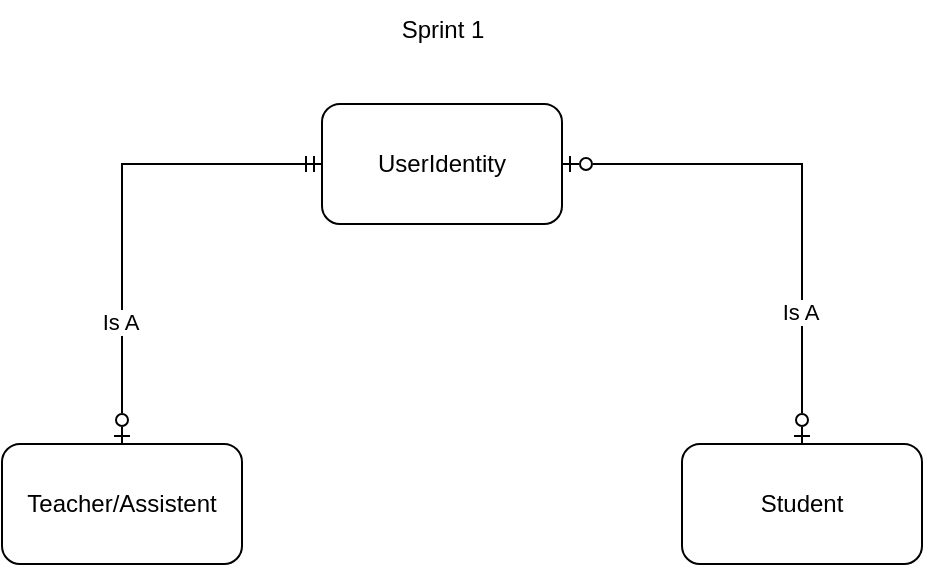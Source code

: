 <mxfile version="24.7.8" pages="3">
  <diagram name="Explain Schema" id="Q339NyuElJJqKwd79Zra">
    <mxGraphModel dx="935" dy="555" grid="1" gridSize="10" guides="1" tooltips="1" connect="1" arrows="1" fold="1" page="1" pageScale="1" pageWidth="850" pageHeight="1100" math="0" shadow="0">
      <root>
        <mxCell id="0" />
        <mxCell id="1" parent="0" />
        <mxCell id="1ym0k12MiP9ppyG7BvNO-3" value="" style="group" vertex="1" connectable="0" parent="1">
          <mxGeometry x="80" y="120" width="460" height="282" as="geometry" />
        </mxCell>
        <mxCell id="1ym0k12MiP9ppyG7BvNO-1" value="Sprint 1" style="text;html=1;align=center;verticalAlign=middle;resizable=0;points=[];autosize=1;strokeColor=none;fillColor=none;" vertex="1" parent="1ym0k12MiP9ppyG7BvNO-3">
          <mxGeometry x="190" width="60" height="30" as="geometry" />
        </mxCell>
        <mxCell id="1ym0k12MiP9ppyG7BvNO-2" value="" style="group" vertex="1" connectable="0" parent="1ym0k12MiP9ppyG7BvNO-3">
          <mxGeometry y="52" width="460" height="230" as="geometry" />
        </mxCell>
        <mxCell id="QlMYQkoRveopxYrxGmZb-7" value="" style="edgeStyle=orthogonalEdgeStyle;rounded=0;orthogonalLoop=1;jettySize=auto;html=1;endArrow=ERzeroToOne;endFill=0;startArrow=ERzeroToOne;startFill=0;exitX=1;exitY=0.5;exitDx=0;exitDy=0;" edge="1" source="QlMYQkoRveopxYrxGmZb-9" target="QlMYQkoRveopxYrxGmZb-10" parent="1ym0k12MiP9ppyG7BvNO-2">
          <mxGeometry relative="1" as="geometry" />
        </mxCell>
        <mxCell id="QlMYQkoRveopxYrxGmZb-8" value="Is A" style="edgeLabel;html=1;align=center;verticalAlign=middle;resizable=0;points=[];" vertex="1" connectable="0" parent="QlMYQkoRveopxYrxGmZb-7">
          <mxGeometry x="0.491" y="-1" relative="1" as="geometry">
            <mxPoint as="offset" />
          </mxGeometry>
        </mxCell>
        <mxCell id="QlMYQkoRveopxYrxGmZb-9" value="UserIdentity" style="rounded=1;whiteSpace=wrap;html=1;" vertex="1" parent="1ym0k12MiP9ppyG7BvNO-2">
          <mxGeometry x="160" width="120" height="60" as="geometry" />
        </mxCell>
        <mxCell id="QlMYQkoRveopxYrxGmZb-10" value="Student" style="whiteSpace=wrap;html=1;rounded=1;" vertex="1" parent="1ym0k12MiP9ppyG7BvNO-2">
          <mxGeometry x="340" y="170" width="120" height="60" as="geometry" />
        </mxCell>
        <mxCell id="QlMYQkoRveopxYrxGmZb-12" value="" style="edgeStyle=orthogonalEdgeStyle;rounded=0;orthogonalLoop=1;jettySize=auto;html=1;endArrow=ERzeroToOne;endFill=0;startArrow=ERmandOne;startFill=0;exitX=0;exitY=0.5;exitDx=0;exitDy=0;" edge="1" target="QlMYQkoRveopxYrxGmZb-14" parent="1ym0k12MiP9ppyG7BvNO-2" source="QlMYQkoRveopxYrxGmZb-9">
          <mxGeometry relative="1" as="geometry">
            <mxPoint x="-20" y="181" as="sourcePoint" />
          </mxGeometry>
        </mxCell>
        <mxCell id="QlMYQkoRveopxYrxGmZb-13" value="Is A" style="edgeLabel;html=1;align=center;verticalAlign=middle;resizable=0;points=[];" vertex="1" connectable="0" parent="QlMYQkoRveopxYrxGmZb-12">
          <mxGeometry x="0.491" y="-1" relative="1" as="geometry">
            <mxPoint as="offset" />
          </mxGeometry>
        </mxCell>
        <mxCell id="QlMYQkoRveopxYrxGmZb-14" value="Teacher/Assistent" style="whiteSpace=wrap;html=1;rounded=1;" vertex="1" parent="1ym0k12MiP9ppyG7BvNO-2">
          <mxGeometry y="170" width="120" height="60" as="geometry" />
        </mxCell>
      </root>
    </mxGraphModel>
  </diagram>
  <diagram id="_eY201hD0oZRwuUKg4sW" name="Schema">
    <mxGraphModel dx="2126" dy="606" grid="1" gridSize="10" guides="1" tooltips="1" connect="1" arrows="1" fold="1" page="1" pageScale="1" pageWidth="850" pageHeight="1100" math="0" shadow="0">
      <root>
        <mxCell id="0" />
        <mxCell id="1" parent="0" />
        <mxCell id="EXymde33hV23O_I2HnZt-1" value="UserIdentity" style="shape=table;startSize=30;container=1;collapsible=1;childLayout=tableLayout;fixedRows=1;rowLines=0;fontStyle=1;align=center;resizeLast=1;html=1;" parent="1" vertex="1">
          <mxGeometry x="305" y="220" width="250" height="150" as="geometry" />
        </mxCell>
        <mxCell id="EXymde33hV23O_I2HnZt-2" value="" style="shape=tableRow;horizontal=0;startSize=0;swimlaneHead=0;swimlaneBody=0;fillColor=none;collapsible=0;dropTarget=0;points=[[0,0.5],[1,0.5]];portConstraint=eastwest;top=0;left=0;right=0;bottom=1;" parent="EXymde33hV23O_I2HnZt-1" vertex="1">
          <mxGeometry y="30" width="250" height="30" as="geometry" />
        </mxCell>
        <mxCell id="EXymde33hV23O_I2HnZt-3" value="PK" style="shape=partialRectangle;connectable=0;fillColor=none;top=0;left=0;bottom=0;right=0;fontStyle=1;overflow=hidden;whiteSpace=wrap;html=1;" parent="EXymde33hV23O_I2HnZt-2" vertex="1">
          <mxGeometry width="30" height="30" as="geometry">
            <mxRectangle width="30" height="30" as="alternateBounds" />
          </mxGeometry>
        </mxCell>
        <mxCell id="EXymde33hV23O_I2HnZt-4" value="Id" style="shape=partialRectangle;connectable=0;fillColor=none;top=0;left=0;bottom=0;right=0;align=left;spacingLeft=6;fontStyle=5;overflow=hidden;whiteSpace=wrap;html=1;" parent="EXymde33hV23O_I2HnZt-2" vertex="1">
          <mxGeometry x="30" width="130" height="30" as="geometry">
            <mxRectangle width="130" height="30" as="alternateBounds" />
          </mxGeometry>
        </mxCell>
        <mxCell id="EXymde33hV23O_I2HnZt-5" style="shape=partialRectangle;connectable=0;fillColor=none;top=0;left=0;bottom=0;right=0;align=left;spacingLeft=6;fontStyle=5;overflow=hidden;whiteSpace=wrap;html=1;" parent="EXymde33hV23O_I2HnZt-2" vertex="1">
          <mxGeometry x="160" width="90" height="30" as="geometry">
            <mxRectangle width="90" height="30" as="alternateBounds" />
          </mxGeometry>
        </mxCell>
        <mxCell id="EXymde33hV23O_I2HnZt-6" value="" style="shape=tableRow;horizontal=0;startSize=0;swimlaneHead=0;swimlaneBody=0;fillColor=none;collapsible=0;dropTarget=0;points=[[0,0.5],[1,0.5]];portConstraint=eastwest;top=0;left=0;right=0;bottom=0;" parent="EXymde33hV23O_I2HnZt-1" vertex="1">
          <mxGeometry y="60" width="250" height="30" as="geometry" />
        </mxCell>
        <mxCell id="EXymde33hV23O_I2HnZt-7" value="" style="shape=partialRectangle;connectable=0;fillColor=none;top=0;left=0;bottom=0;right=0;editable=1;overflow=hidden;whiteSpace=wrap;html=1;" parent="EXymde33hV23O_I2HnZt-6" vertex="1">
          <mxGeometry width="30" height="30" as="geometry">
            <mxRectangle width="30" height="30" as="alternateBounds" />
          </mxGeometry>
        </mxCell>
        <mxCell id="EXymde33hV23O_I2HnZt-8" value="UserName" style="shape=partialRectangle;connectable=0;fillColor=none;top=0;left=0;bottom=0;right=0;align=left;spacingLeft=6;overflow=hidden;whiteSpace=wrap;html=1;" parent="EXymde33hV23O_I2HnZt-6" vertex="1">
          <mxGeometry x="30" width="130" height="30" as="geometry">
            <mxRectangle width="130" height="30" as="alternateBounds" />
          </mxGeometry>
        </mxCell>
        <mxCell id="EXymde33hV23O_I2HnZt-9" style="shape=partialRectangle;connectable=0;fillColor=none;top=0;left=0;bottom=0;right=0;align=left;spacingLeft=6;overflow=hidden;whiteSpace=wrap;html=1;" parent="EXymde33hV23O_I2HnZt-6" vertex="1">
          <mxGeometry x="160" width="90" height="30" as="geometry">
            <mxRectangle width="90" height="30" as="alternateBounds" />
          </mxGeometry>
        </mxCell>
        <mxCell id="EXymde33hV23O_I2HnZt-10" value="" style="shape=tableRow;horizontal=0;startSize=0;swimlaneHead=0;swimlaneBody=0;fillColor=none;collapsible=0;dropTarget=0;points=[[0,0.5],[1,0.5]];portConstraint=eastwest;top=0;left=0;right=0;bottom=0;" parent="EXymde33hV23O_I2HnZt-1" vertex="1">
          <mxGeometry y="90" width="250" height="30" as="geometry" />
        </mxCell>
        <mxCell id="EXymde33hV23O_I2HnZt-11" value="" style="shape=partialRectangle;connectable=0;fillColor=none;top=0;left=0;bottom=0;right=0;editable=1;overflow=hidden;whiteSpace=wrap;html=1;" parent="EXymde33hV23O_I2HnZt-10" vertex="1">
          <mxGeometry width="30" height="30" as="geometry">
            <mxRectangle width="30" height="30" as="alternateBounds" />
          </mxGeometry>
        </mxCell>
        <mxCell id="EXymde33hV23O_I2HnZt-12" value="Email" style="shape=partialRectangle;connectable=0;fillColor=none;top=0;left=0;bottom=0;right=0;align=left;spacingLeft=6;overflow=hidden;whiteSpace=wrap;html=1;" parent="EXymde33hV23O_I2HnZt-10" vertex="1">
          <mxGeometry x="30" width="130" height="30" as="geometry">
            <mxRectangle width="130" height="30" as="alternateBounds" />
          </mxGeometry>
        </mxCell>
        <mxCell id="EXymde33hV23O_I2HnZt-13" style="shape=partialRectangle;connectable=0;fillColor=none;top=0;left=0;bottom=0;right=0;align=left;spacingLeft=6;overflow=hidden;whiteSpace=wrap;html=1;" parent="EXymde33hV23O_I2HnZt-10" vertex="1">
          <mxGeometry x="160" width="90" height="30" as="geometry">
            <mxRectangle width="90" height="30" as="alternateBounds" />
          </mxGeometry>
        </mxCell>
        <mxCell id="EXymde33hV23O_I2HnZt-14" value="" style="shape=tableRow;horizontal=0;startSize=0;swimlaneHead=0;swimlaneBody=0;fillColor=none;collapsible=0;dropTarget=0;points=[[0,0.5],[1,0.5]];portConstraint=eastwest;top=0;left=0;right=0;bottom=0;" parent="EXymde33hV23O_I2HnZt-1" vertex="1">
          <mxGeometry y="120" width="250" height="30" as="geometry" />
        </mxCell>
        <mxCell id="EXymde33hV23O_I2HnZt-15" value="" style="shape=partialRectangle;connectable=0;fillColor=none;top=0;left=0;bottom=0;right=0;editable=1;overflow=hidden;whiteSpace=wrap;html=1;" parent="EXymde33hV23O_I2HnZt-14" vertex="1">
          <mxGeometry width="30" height="30" as="geometry">
            <mxRectangle width="30" height="30" as="alternateBounds" />
          </mxGeometry>
        </mxCell>
        <mxCell id="EXymde33hV23O_I2HnZt-16" value="PasswordHashed" style="shape=partialRectangle;connectable=0;fillColor=none;top=0;left=0;bottom=0;right=0;align=left;spacingLeft=6;overflow=hidden;whiteSpace=wrap;html=1;" parent="EXymde33hV23O_I2HnZt-14" vertex="1">
          <mxGeometry x="30" width="130" height="30" as="geometry">
            <mxRectangle width="130" height="30" as="alternateBounds" />
          </mxGeometry>
        </mxCell>
        <mxCell id="EXymde33hV23O_I2HnZt-17" style="shape=partialRectangle;connectable=0;fillColor=none;top=0;left=0;bottom=0;right=0;align=left;spacingLeft=6;overflow=hidden;whiteSpace=wrap;html=1;" parent="EXymde33hV23O_I2HnZt-14" vertex="1">
          <mxGeometry x="160" width="90" height="30" as="geometry">
            <mxRectangle width="90" height="30" as="alternateBounds" />
          </mxGeometry>
        </mxCell>
        <mxCell id="EXymde33hV23O_I2HnZt-19" value="Admin/Assistent" style="shape=table;startSize=30;container=1;collapsible=1;childLayout=tableLayout;fixedRows=1;rowLines=0;fontStyle=1;align=center;resizeLast=1;html=1;" parent="1" vertex="1">
          <mxGeometry x="145" y="490" width="250" height="180" as="geometry" />
        </mxCell>
        <mxCell id="EXymde33hV23O_I2HnZt-20" value="" style="shape=tableRow;horizontal=0;startSize=0;swimlaneHead=0;swimlaneBody=0;fillColor=none;collapsible=0;dropTarget=0;points=[[0,0.5],[1,0.5]];portConstraint=eastwest;top=0;left=0;right=0;bottom=1;" parent="EXymde33hV23O_I2HnZt-19" vertex="1">
          <mxGeometry y="30" width="250" height="30" as="geometry" />
        </mxCell>
        <mxCell id="EXymde33hV23O_I2HnZt-21" value="PK" style="shape=partialRectangle;connectable=0;fillColor=none;top=0;left=0;bottom=0;right=0;fontStyle=1;overflow=hidden;whiteSpace=wrap;html=1;" parent="EXymde33hV23O_I2HnZt-20" vertex="1">
          <mxGeometry width="30" height="30" as="geometry">
            <mxRectangle width="30" height="30" as="alternateBounds" />
          </mxGeometry>
        </mxCell>
        <mxCell id="EXymde33hV23O_I2HnZt-22" value="Id" style="shape=partialRectangle;connectable=0;fillColor=none;top=0;left=0;bottom=0;right=0;align=left;spacingLeft=6;fontStyle=5;overflow=hidden;whiteSpace=wrap;html=1;" parent="EXymde33hV23O_I2HnZt-20" vertex="1">
          <mxGeometry x="30" width="130" height="30" as="geometry">
            <mxRectangle width="130" height="30" as="alternateBounds" />
          </mxGeometry>
        </mxCell>
        <mxCell id="EXymde33hV23O_I2HnZt-23" style="shape=partialRectangle;connectable=0;fillColor=none;top=0;left=0;bottom=0;right=0;align=left;spacingLeft=6;fontStyle=5;overflow=hidden;whiteSpace=wrap;html=1;" parent="EXymde33hV23O_I2HnZt-20" vertex="1">
          <mxGeometry x="160" width="90" height="30" as="geometry">
            <mxRectangle width="90" height="30" as="alternateBounds" />
          </mxGeometry>
        </mxCell>
        <mxCell id="EXymde33hV23O_I2HnZt-24" value="" style="shape=tableRow;horizontal=0;startSize=0;swimlaneHead=0;swimlaneBody=0;fillColor=none;collapsible=0;dropTarget=0;points=[[0,0.5],[1,0.5]];portConstraint=eastwest;top=0;left=0;right=0;bottom=0;" parent="EXymde33hV23O_I2HnZt-19" vertex="1">
          <mxGeometry y="60" width="250" height="30" as="geometry" />
        </mxCell>
        <mxCell id="EXymde33hV23O_I2HnZt-25" value="FK" style="shape=partialRectangle;connectable=0;fillColor=none;top=0;left=0;bottom=0;right=0;editable=1;overflow=hidden;whiteSpace=wrap;html=1;" parent="EXymde33hV23O_I2HnZt-24" vertex="1">
          <mxGeometry width="30" height="30" as="geometry">
            <mxRectangle width="30" height="30" as="alternateBounds" />
          </mxGeometry>
        </mxCell>
        <mxCell id="EXymde33hV23O_I2HnZt-26" value="UserID" style="shape=partialRectangle;connectable=0;fillColor=none;top=0;left=0;bottom=0;right=0;align=left;spacingLeft=6;overflow=hidden;whiteSpace=wrap;html=1;" parent="EXymde33hV23O_I2HnZt-24" vertex="1">
          <mxGeometry x="30" width="130" height="30" as="geometry">
            <mxRectangle width="130" height="30" as="alternateBounds" />
          </mxGeometry>
        </mxCell>
        <mxCell id="EXymde33hV23O_I2HnZt-27" style="shape=partialRectangle;connectable=0;fillColor=none;top=0;left=0;bottom=0;right=0;align=left;spacingLeft=6;overflow=hidden;whiteSpace=wrap;html=1;" parent="EXymde33hV23O_I2HnZt-24" vertex="1">
          <mxGeometry x="160" width="90" height="30" as="geometry">
            <mxRectangle width="90" height="30" as="alternateBounds" />
          </mxGeometry>
        </mxCell>
        <mxCell id="EXymde33hV23O_I2HnZt-57" value="" style="shape=tableRow;horizontal=0;startSize=0;swimlaneHead=0;swimlaneBody=0;fillColor=none;collapsible=0;dropTarget=0;points=[[0,0.5],[1,0.5]];portConstraint=eastwest;top=0;left=0;right=0;bottom=0;" parent="EXymde33hV23O_I2HnZt-19" vertex="1">
          <mxGeometry y="90" width="250" height="30" as="geometry" />
        </mxCell>
        <mxCell id="EXymde33hV23O_I2HnZt-58" value="" style="shape=partialRectangle;connectable=0;fillColor=none;top=0;left=0;bottom=0;right=0;editable=1;overflow=hidden;whiteSpace=wrap;html=1;" parent="EXymde33hV23O_I2HnZt-57" vertex="1">
          <mxGeometry width="30" height="30" as="geometry">
            <mxRectangle width="30" height="30" as="alternateBounds" />
          </mxGeometry>
        </mxCell>
        <mxCell id="EXymde33hV23O_I2HnZt-59" value="FirstName" style="shape=partialRectangle;connectable=0;fillColor=none;top=0;left=0;bottom=0;right=0;align=left;spacingLeft=6;overflow=hidden;whiteSpace=wrap;html=1;" parent="EXymde33hV23O_I2HnZt-57" vertex="1">
          <mxGeometry x="30" width="130" height="30" as="geometry">
            <mxRectangle width="130" height="30" as="alternateBounds" />
          </mxGeometry>
        </mxCell>
        <mxCell id="EXymde33hV23O_I2HnZt-60" style="shape=partialRectangle;connectable=0;fillColor=none;top=0;left=0;bottom=0;right=0;align=left;spacingLeft=6;overflow=hidden;whiteSpace=wrap;html=1;" parent="EXymde33hV23O_I2HnZt-57" vertex="1">
          <mxGeometry x="160" width="90" height="30" as="geometry">
            <mxRectangle width="90" height="30" as="alternateBounds" />
          </mxGeometry>
        </mxCell>
        <mxCell id="EXymde33hV23O_I2HnZt-28" value="" style="shape=tableRow;horizontal=0;startSize=0;swimlaneHead=0;swimlaneBody=0;fillColor=none;collapsible=0;dropTarget=0;points=[[0,0.5],[1,0.5]];portConstraint=eastwest;top=0;left=0;right=0;bottom=0;" parent="EXymde33hV23O_I2HnZt-19" vertex="1">
          <mxGeometry y="120" width="250" height="30" as="geometry" />
        </mxCell>
        <mxCell id="EXymde33hV23O_I2HnZt-29" value="" style="shape=partialRectangle;connectable=0;fillColor=none;top=0;left=0;bottom=0;right=0;editable=1;overflow=hidden;whiteSpace=wrap;html=1;" parent="EXymde33hV23O_I2HnZt-28" vertex="1">
          <mxGeometry width="30" height="30" as="geometry">
            <mxRectangle width="30" height="30" as="alternateBounds" />
          </mxGeometry>
        </mxCell>
        <mxCell id="EXymde33hV23O_I2HnZt-30" value="LastName" style="shape=partialRectangle;connectable=0;fillColor=none;top=0;left=0;bottom=0;right=0;align=left;spacingLeft=6;overflow=hidden;whiteSpace=wrap;html=1;" parent="EXymde33hV23O_I2HnZt-28" vertex="1">
          <mxGeometry x="30" width="130" height="30" as="geometry">
            <mxRectangle width="130" height="30" as="alternateBounds" />
          </mxGeometry>
        </mxCell>
        <mxCell id="EXymde33hV23O_I2HnZt-31" style="shape=partialRectangle;connectable=0;fillColor=none;top=0;left=0;bottom=0;right=0;align=left;spacingLeft=6;overflow=hidden;whiteSpace=wrap;html=1;" parent="EXymde33hV23O_I2HnZt-28" vertex="1">
          <mxGeometry x="160" width="90" height="30" as="geometry">
            <mxRectangle width="90" height="30" as="alternateBounds" />
          </mxGeometry>
        </mxCell>
        <mxCell id="EXymde33hV23O_I2HnZt-32" value="" style="shape=tableRow;horizontal=0;startSize=0;swimlaneHead=0;swimlaneBody=0;fillColor=none;collapsible=0;dropTarget=0;points=[[0,0.5],[1,0.5]];portConstraint=eastwest;top=0;left=0;right=0;bottom=0;" parent="EXymde33hV23O_I2HnZt-19" vertex="1">
          <mxGeometry y="150" width="250" height="30" as="geometry" />
        </mxCell>
        <mxCell id="EXymde33hV23O_I2HnZt-33" value="" style="shape=partialRectangle;connectable=0;fillColor=none;top=0;left=0;bottom=0;right=0;editable=1;overflow=hidden;whiteSpace=wrap;html=1;" parent="EXymde33hV23O_I2HnZt-32" vertex="1">
          <mxGeometry width="30" height="30" as="geometry">
            <mxRectangle width="30" height="30" as="alternateBounds" />
          </mxGeometry>
        </mxCell>
        <mxCell id="EXymde33hV23O_I2HnZt-34" value="PhoneNumber" style="shape=partialRectangle;connectable=0;fillColor=none;top=0;left=0;bottom=0;right=0;align=left;spacingLeft=6;overflow=hidden;whiteSpace=wrap;html=1;" parent="EXymde33hV23O_I2HnZt-32" vertex="1">
          <mxGeometry x="30" width="130" height="30" as="geometry">
            <mxRectangle width="130" height="30" as="alternateBounds" />
          </mxGeometry>
        </mxCell>
        <mxCell id="EXymde33hV23O_I2HnZt-35" style="shape=partialRectangle;connectable=0;fillColor=none;top=0;left=0;bottom=0;right=0;align=left;spacingLeft=6;overflow=hidden;whiteSpace=wrap;html=1;" parent="EXymde33hV23O_I2HnZt-32" vertex="1">
          <mxGeometry x="160" width="90" height="30" as="geometry">
            <mxRectangle width="90" height="30" as="alternateBounds" />
          </mxGeometry>
        </mxCell>
        <mxCell id="EXymde33hV23O_I2HnZt-40" value="Student" style="shape=table;startSize=30;container=1;collapsible=1;childLayout=tableLayout;fixedRows=1;rowLines=0;fontStyle=1;align=center;resizeLast=1;html=1;" parent="1" vertex="1">
          <mxGeometry x="455" y="490" width="250" height="360" as="geometry" />
        </mxCell>
        <mxCell id="EXymde33hV23O_I2HnZt-41" value="" style="shape=tableRow;horizontal=0;startSize=0;swimlaneHead=0;swimlaneBody=0;fillColor=none;collapsible=0;dropTarget=0;points=[[0,0.5],[1,0.5]];portConstraint=eastwest;top=0;left=0;right=0;bottom=1;" parent="EXymde33hV23O_I2HnZt-40" vertex="1">
          <mxGeometry y="30" width="250" height="30" as="geometry" />
        </mxCell>
        <mxCell id="EXymde33hV23O_I2HnZt-42" value="PK" style="shape=partialRectangle;connectable=0;fillColor=none;top=0;left=0;bottom=0;right=0;fontStyle=1;overflow=hidden;whiteSpace=wrap;html=1;" parent="EXymde33hV23O_I2HnZt-41" vertex="1">
          <mxGeometry width="30" height="30" as="geometry">
            <mxRectangle width="30" height="30" as="alternateBounds" />
          </mxGeometry>
        </mxCell>
        <mxCell id="EXymde33hV23O_I2HnZt-43" value="Id" style="shape=partialRectangle;connectable=0;fillColor=none;top=0;left=0;bottom=0;right=0;align=left;spacingLeft=6;fontStyle=5;overflow=hidden;whiteSpace=wrap;html=1;" parent="EXymde33hV23O_I2HnZt-41" vertex="1">
          <mxGeometry x="30" width="130" height="30" as="geometry">
            <mxRectangle width="130" height="30" as="alternateBounds" />
          </mxGeometry>
        </mxCell>
        <mxCell id="EXymde33hV23O_I2HnZt-44" style="shape=partialRectangle;connectable=0;fillColor=none;top=0;left=0;bottom=0;right=0;align=left;spacingLeft=6;fontStyle=5;overflow=hidden;whiteSpace=wrap;html=1;" parent="EXymde33hV23O_I2HnZt-41" vertex="1">
          <mxGeometry x="160" width="90" height="30" as="geometry">
            <mxRectangle width="90" height="30" as="alternateBounds" />
          </mxGeometry>
        </mxCell>
        <mxCell id="EXymde33hV23O_I2HnZt-45" value="" style="shape=tableRow;horizontal=0;startSize=0;swimlaneHead=0;swimlaneBody=0;fillColor=none;collapsible=0;dropTarget=0;points=[[0,0.5],[1,0.5]];portConstraint=eastwest;top=0;left=0;right=0;bottom=0;" parent="EXymde33hV23O_I2HnZt-40" vertex="1">
          <mxGeometry y="60" width="250" height="30" as="geometry" />
        </mxCell>
        <mxCell id="EXymde33hV23O_I2HnZt-46" value="FK" style="shape=partialRectangle;connectable=0;fillColor=none;top=0;left=0;bottom=0;right=0;editable=1;overflow=hidden;whiteSpace=wrap;html=1;" parent="EXymde33hV23O_I2HnZt-45" vertex="1">
          <mxGeometry width="30" height="30" as="geometry">
            <mxRectangle width="30" height="30" as="alternateBounds" />
          </mxGeometry>
        </mxCell>
        <mxCell id="EXymde33hV23O_I2HnZt-47" value="UserId" style="shape=partialRectangle;connectable=0;fillColor=none;top=0;left=0;bottom=0;right=0;align=left;spacingLeft=6;overflow=hidden;whiteSpace=wrap;html=1;" parent="EXymde33hV23O_I2HnZt-45" vertex="1">
          <mxGeometry x="30" width="130" height="30" as="geometry">
            <mxRectangle width="130" height="30" as="alternateBounds" />
          </mxGeometry>
        </mxCell>
        <mxCell id="EXymde33hV23O_I2HnZt-48" value="Null" style="shape=partialRectangle;connectable=0;fillColor=none;top=0;left=0;bottom=0;right=0;align=left;spacingLeft=6;overflow=hidden;whiteSpace=wrap;html=1;" parent="EXymde33hV23O_I2HnZt-45" vertex="1">
          <mxGeometry x="160" width="90" height="30" as="geometry">
            <mxRectangle width="90" height="30" as="alternateBounds" />
          </mxGeometry>
        </mxCell>
        <mxCell id="EXymde33hV23O_I2HnZt-61" value="" style="shape=tableRow;horizontal=0;startSize=0;swimlaneHead=0;swimlaneBody=0;fillColor=none;collapsible=0;dropTarget=0;points=[[0,0.5],[1,0.5]];portConstraint=eastwest;top=0;left=0;right=0;bottom=0;" parent="EXymde33hV23O_I2HnZt-40" vertex="1">
          <mxGeometry y="90" width="250" height="30" as="geometry" />
        </mxCell>
        <mxCell id="EXymde33hV23O_I2HnZt-62" value="" style="shape=partialRectangle;connectable=0;fillColor=none;top=0;left=0;bottom=0;right=0;editable=1;overflow=hidden;whiteSpace=wrap;html=1;" parent="EXymde33hV23O_I2HnZt-61" vertex="1">
          <mxGeometry width="30" height="30" as="geometry">
            <mxRectangle width="30" height="30" as="alternateBounds" />
          </mxGeometry>
        </mxCell>
        <mxCell id="EXymde33hV23O_I2HnZt-63" value="FirstName" style="shape=partialRectangle;connectable=0;fillColor=none;top=0;left=0;bottom=0;right=0;align=left;spacingLeft=6;overflow=hidden;whiteSpace=wrap;html=1;" parent="EXymde33hV23O_I2HnZt-61" vertex="1">
          <mxGeometry x="30" width="130" height="30" as="geometry">
            <mxRectangle width="130" height="30" as="alternateBounds" />
          </mxGeometry>
        </mxCell>
        <mxCell id="EXymde33hV23O_I2HnZt-64" style="shape=partialRectangle;connectable=0;fillColor=none;top=0;left=0;bottom=0;right=0;align=left;spacingLeft=6;overflow=hidden;whiteSpace=wrap;html=1;" parent="EXymde33hV23O_I2HnZt-61" vertex="1">
          <mxGeometry x="160" width="90" height="30" as="geometry">
            <mxRectangle width="90" height="30" as="alternateBounds" />
          </mxGeometry>
        </mxCell>
        <mxCell id="EXymde33hV23O_I2HnZt-49" value="" style="shape=tableRow;horizontal=0;startSize=0;swimlaneHead=0;swimlaneBody=0;fillColor=none;collapsible=0;dropTarget=0;points=[[0,0.5],[1,0.5]];portConstraint=eastwest;top=0;left=0;right=0;bottom=0;" parent="EXymde33hV23O_I2HnZt-40" vertex="1">
          <mxGeometry y="120" width="250" height="30" as="geometry" />
        </mxCell>
        <mxCell id="EXymde33hV23O_I2HnZt-50" value="" style="shape=partialRectangle;connectable=0;fillColor=none;top=0;left=0;bottom=0;right=0;editable=1;overflow=hidden;whiteSpace=wrap;html=1;" parent="EXymde33hV23O_I2HnZt-49" vertex="1">
          <mxGeometry width="30" height="30" as="geometry">
            <mxRectangle width="30" height="30" as="alternateBounds" />
          </mxGeometry>
        </mxCell>
        <mxCell id="EXymde33hV23O_I2HnZt-51" value="SecondName" style="shape=partialRectangle;connectable=0;fillColor=none;top=0;left=0;bottom=0;right=0;align=left;spacingLeft=6;overflow=hidden;whiteSpace=wrap;html=1;" parent="EXymde33hV23O_I2HnZt-49" vertex="1">
          <mxGeometry x="30" width="130" height="30" as="geometry">
            <mxRectangle width="130" height="30" as="alternateBounds" />
          </mxGeometry>
        </mxCell>
        <mxCell id="EXymde33hV23O_I2HnZt-52" style="shape=partialRectangle;connectable=0;fillColor=none;top=0;left=0;bottom=0;right=0;align=left;spacingLeft=6;overflow=hidden;whiteSpace=wrap;html=1;" parent="EXymde33hV23O_I2HnZt-49" vertex="1">
          <mxGeometry x="160" width="90" height="30" as="geometry">
            <mxRectangle width="90" height="30" as="alternateBounds" />
          </mxGeometry>
        </mxCell>
        <mxCell id="EXymde33hV23O_I2HnZt-65" value="" style="shape=tableRow;horizontal=0;startSize=0;swimlaneHead=0;swimlaneBody=0;fillColor=none;collapsible=0;dropTarget=0;points=[[0,0.5],[1,0.5]];portConstraint=eastwest;top=0;left=0;right=0;bottom=0;" parent="EXymde33hV23O_I2HnZt-40" vertex="1">
          <mxGeometry y="150" width="250" height="30" as="geometry" />
        </mxCell>
        <mxCell id="EXymde33hV23O_I2HnZt-66" value="" style="shape=partialRectangle;connectable=0;fillColor=none;top=0;left=0;bottom=0;right=0;editable=1;overflow=hidden;whiteSpace=wrap;html=1;" parent="EXymde33hV23O_I2HnZt-65" vertex="1">
          <mxGeometry width="30" height="30" as="geometry">
            <mxRectangle width="30" height="30" as="alternateBounds" />
          </mxGeometry>
        </mxCell>
        <mxCell id="EXymde33hV23O_I2HnZt-67" value="ThirdName" style="shape=partialRectangle;connectable=0;fillColor=none;top=0;left=0;bottom=0;right=0;align=left;spacingLeft=6;overflow=hidden;whiteSpace=wrap;html=1;" parent="EXymde33hV23O_I2HnZt-65" vertex="1">
          <mxGeometry x="30" width="130" height="30" as="geometry">
            <mxRectangle width="130" height="30" as="alternateBounds" />
          </mxGeometry>
        </mxCell>
        <mxCell id="EXymde33hV23O_I2HnZt-68" style="shape=partialRectangle;connectable=0;fillColor=none;top=0;left=0;bottom=0;right=0;align=left;spacingLeft=6;overflow=hidden;whiteSpace=wrap;html=1;" parent="EXymde33hV23O_I2HnZt-65" vertex="1">
          <mxGeometry x="160" width="90" height="30" as="geometry">
            <mxRectangle width="90" height="30" as="alternateBounds" />
          </mxGeometry>
        </mxCell>
        <mxCell id="EXymde33hV23O_I2HnZt-53" value="" style="shape=tableRow;horizontal=0;startSize=0;swimlaneHead=0;swimlaneBody=0;fillColor=none;collapsible=0;dropTarget=0;points=[[0,0.5],[1,0.5]];portConstraint=eastwest;top=0;left=0;right=0;bottom=0;" parent="EXymde33hV23O_I2HnZt-40" vertex="1">
          <mxGeometry y="180" width="250" height="30" as="geometry" />
        </mxCell>
        <mxCell id="EXymde33hV23O_I2HnZt-54" value="" style="shape=partialRectangle;connectable=0;fillColor=none;top=0;left=0;bottom=0;right=0;editable=1;overflow=hidden;whiteSpace=wrap;html=1;" parent="EXymde33hV23O_I2HnZt-53" vertex="1">
          <mxGeometry width="30" height="30" as="geometry">
            <mxRectangle width="30" height="30" as="alternateBounds" />
          </mxGeometry>
        </mxCell>
        <mxCell id="EXymde33hV23O_I2HnZt-55" value="LastName" style="shape=partialRectangle;connectable=0;fillColor=none;top=0;left=0;bottom=0;right=0;align=left;spacingLeft=6;overflow=hidden;whiteSpace=wrap;html=1;" parent="EXymde33hV23O_I2HnZt-53" vertex="1">
          <mxGeometry x="30" width="130" height="30" as="geometry">
            <mxRectangle width="130" height="30" as="alternateBounds" />
          </mxGeometry>
        </mxCell>
        <mxCell id="EXymde33hV23O_I2HnZt-56" style="shape=partialRectangle;connectable=0;fillColor=none;top=0;left=0;bottom=0;right=0;align=left;spacingLeft=6;overflow=hidden;whiteSpace=wrap;html=1;" parent="EXymde33hV23O_I2HnZt-53" vertex="1">
          <mxGeometry x="160" width="90" height="30" as="geometry">
            <mxRectangle width="90" height="30" as="alternateBounds" />
          </mxGeometry>
        </mxCell>
        <mxCell id="EXymde33hV23O_I2HnZt-69" value="" style="shape=tableRow;horizontal=0;startSize=0;swimlaneHead=0;swimlaneBody=0;fillColor=none;collapsible=0;dropTarget=0;points=[[0,0.5],[1,0.5]];portConstraint=eastwest;top=0;left=0;right=0;bottom=0;" parent="EXymde33hV23O_I2HnZt-40" vertex="1">
          <mxGeometry y="210" width="250" height="30" as="geometry" />
        </mxCell>
        <mxCell id="EXymde33hV23O_I2HnZt-70" value="" style="shape=partialRectangle;connectable=0;fillColor=none;top=0;left=0;bottom=0;right=0;editable=1;overflow=hidden;whiteSpace=wrap;html=1;" parent="EXymde33hV23O_I2HnZt-69" vertex="1">
          <mxGeometry width="30" height="30" as="geometry">
            <mxRectangle width="30" height="30" as="alternateBounds" />
          </mxGeometry>
        </mxCell>
        <mxCell id="EXymde33hV23O_I2HnZt-71" value="PhoneNumber" style="shape=partialRectangle;connectable=0;fillColor=none;top=0;left=0;bottom=0;right=0;align=left;spacingLeft=6;overflow=hidden;whiteSpace=wrap;html=1;" parent="EXymde33hV23O_I2HnZt-69" vertex="1">
          <mxGeometry x="30" width="130" height="30" as="geometry">
            <mxRectangle width="130" height="30" as="alternateBounds" />
          </mxGeometry>
        </mxCell>
        <mxCell id="EXymde33hV23O_I2HnZt-72" style="shape=partialRectangle;connectable=0;fillColor=none;top=0;left=0;bottom=0;right=0;align=left;spacingLeft=6;overflow=hidden;whiteSpace=wrap;html=1;" parent="EXymde33hV23O_I2HnZt-69" vertex="1">
          <mxGeometry x="160" width="90" height="30" as="geometry">
            <mxRectangle width="90" height="30" as="alternateBounds" />
          </mxGeometry>
        </mxCell>
        <mxCell id="EXymde33hV23O_I2HnZt-73" value="" style="shape=tableRow;horizontal=0;startSize=0;swimlaneHead=0;swimlaneBody=0;fillColor=none;collapsible=0;dropTarget=0;points=[[0,0.5],[1,0.5]];portConstraint=eastwest;top=0;left=0;right=0;bottom=0;" parent="EXymde33hV23O_I2HnZt-40" vertex="1">
          <mxGeometry y="240" width="250" height="30" as="geometry" />
        </mxCell>
        <mxCell id="EXymde33hV23O_I2HnZt-74" value="" style="shape=partialRectangle;connectable=0;fillColor=none;top=0;left=0;bottom=0;right=0;editable=1;overflow=hidden;whiteSpace=wrap;html=1;" parent="EXymde33hV23O_I2HnZt-73" vertex="1">
          <mxGeometry width="30" height="30" as="geometry">
            <mxRectangle width="30" height="30" as="alternateBounds" />
          </mxGeometry>
        </mxCell>
        <mxCell id="EXymde33hV23O_I2HnZt-75" value="EmergancyNumber" style="shape=partialRectangle;connectable=0;fillColor=none;top=0;left=0;bottom=0;right=0;align=left;spacingLeft=6;overflow=hidden;whiteSpace=wrap;html=1;" parent="EXymde33hV23O_I2HnZt-73" vertex="1">
          <mxGeometry x="30" width="130" height="30" as="geometry">
            <mxRectangle width="130" height="30" as="alternateBounds" />
          </mxGeometry>
        </mxCell>
        <mxCell id="EXymde33hV23O_I2HnZt-76" style="shape=partialRectangle;connectable=0;fillColor=none;top=0;left=0;bottom=0;right=0;align=left;spacingLeft=6;overflow=hidden;whiteSpace=wrap;html=1;" parent="EXymde33hV23O_I2HnZt-73" vertex="1">
          <mxGeometry x="160" width="90" height="30" as="geometry">
            <mxRectangle width="90" height="30" as="alternateBounds" />
          </mxGeometry>
        </mxCell>
        <mxCell id="EXymde33hV23O_I2HnZt-77" value="" style="shape=tableRow;horizontal=0;startSize=0;swimlaneHead=0;swimlaneBody=0;fillColor=none;collapsible=0;dropTarget=0;points=[[0,0.5],[1,0.5]];portConstraint=eastwest;top=0;left=0;right=0;bottom=0;" parent="EXymde33hV23O_I2HnZt-40" vertex="1">
          <mxGeometry y="270" width="250" height="30" as="geometry" />
        </mxCell>
        <mxCell id="EXymde33hV23O_I2HnZt-78" value="" style="shape=partialRectangle;connectable=0;fillColor=none;top=0;left=0;bottom=0;right=0;editable=1;overflow=hidden;whiteSpace=wrap;html=1;" parent="EXymde33hV23O_I2HnZt-77" vertex="1">
          <mxGeometry width="30" height="30" as="geometry">
            <mxRectangle width="30" height="30" as="alternateBounds" />
          </mxGeometry>
        </mxCell>
        <mxCell id="EXymde33hV23O_I2HnZt-79" value="EduYear" style="shape=partialRectangle;connectable=0;fillColor=none;top=0;left=0;bottom=0;right=0;align=left;spacingLeft=6;overflow=hidden;whiteSpace=wrap;html=1;" parent="EXymde33hV23O_I2HnZt-77" vertex="1">
          <mxGeometry x="30" width="130" height="30" as="geometry">
            <mxRectangle width="130" height="30" as="alternateBounds" />
          </mxGeometry>
        </mxCell>
        <mxCell id="EXymde33hV23O_I2HnZt-80" style="shape=partialRectangle;connectable=0;fillColor=none;top=0;left=0;bottom=0;right=0;align=left;spacingLeft=6;overflow=hidden;whiteSpace=wrap;html=1;" parent="EXymde33hV23O_I2HnZt-77" vertex="1">
          <mxGeometry x="160" width="90" height="30" as="geometry">
            <mxRectangle width="90" height="30" as="alternateBounds" />
          </mxGeometry>
        </mxCell>
        <mxCell id="EXymde33hV23O_I2HnZt-81" value="" style="shape=tableRow;horizontal=0;startSize=0;swimlaneHead=0;swimlaneBody=0;fillColor=none;collapsible=0;dropTarget=0;points=[[0,0.5],[1,0.5]];portConstraint=eastwest;top=0;left=0;right=0;bottom=0;" parent="EXymde33hV23O_I2HnZt-40" vertex="1">
          <mxGeometry y="300" width="250" height="30" as="geometry" />
        </mxCell>
        <mxCell id="EXymde33hV23O_I2HnZt-82" value="" style="shape=partialRectangle;connectable=0;fillColor=none;top=0;left=0;bottom=0;right=0;editable=1;overflow=hidden;whiteSpace=wrap;html=1;" parent="EXymde33hV23O_I2HnZt-81" vertex="1">
          <mxGeometry width="30" height="30" as="geometry">
            <mxRectangle width="30" height="30" as="alternateBounds" />
          </mxGeometry>
        </mxCell>
        <mxCell id="EXymde33hV23O_I2HnZt-83" value="City" style="shape=partialRectangle;connectable=0;fillColor=none;top=0;left=0;bottom=0;right=0;align=left;spacingLeft=6;overflow=hidden;whiteSpace=wrap;html=1;" parent="EXymde33hV23O_I2HnZt-81" vertex="1">
          <mxGeometry x="30" width="130" height="30" as="geometry">
            <mxRectangle width="130" height="30" as="alternateBounds" />
          </mxGeometry>
        </mxCell>
        <mxCell id="EXymde33hV23O_I2HnZt-84" style="shape=partialRectangle;connectable=0;fillColor=none;top=0;left=0;bottom=0;right=0;align=left;spacingLeft=6;overflow=hidden;whiteSpace=wrap;html=1;" parent="EXymde33hV23O_I2HnZt-81" vertex="1">
          <mxGeometry x="160" width="90" height="30" as="geometry">
            <mxRectangle width="90" height="30" as="alternateBounds" />
          </mxGeometry>
        </mxCell>
        <mxCell id="EXymde33hV23O_I2HnZt-85" value="" style="shape=tableRow;horizontal=0;startSize=0;swimlaneHead=0;swimlaneBody=0;fillColor=none;collapsible=0;dropTarget=0;points=[[0,0.5],[1,0.5]];portConstraint=eastwest;top=0;left=0;right=0;bottom=0;" parent="EXymde33hV23O_I2HnZt-40" vertex="1">
          <mxGeometry y="330" width="250" height="30" as="geometry" />
        </mxCell>
        <mxCell id="EXymde33hV23O_I2HnZt-86" value="" style="shape=partialRectangle;connectable=0;fillColor=none;top=0;left=0;bottom=0;right=0;editable=1;overflow=hidden;whiteSpace=wrap;html=1;" parent="EXymde33hV23O_I2HnZt-85" vertex="1">
          <mxGeometry width="30" height="30" as="geometry">
            <mxRectangle width="30" height="30" as="alternateBounds" />
          </mxGeometry>
        </mxCell>
        <mxCell id="EXymde33hV23O_I2HnZt-87" value="Address" style="shape=partialRectangle;connectable=0;fillColor=none;top=0;left=0;bottom=0;right=0;align=left;spacingLeft=6;overflow=hidden;whiteSpace=wrap;html=1;" parent="EXymde33hV23O_I2HnZt-85" vertex="1">
          <mxGeometry x="30" width="130" height="30" as="geometry">
            <mxRectangle width="130" height="30" as="alternateBounds" />
          </mxGeometry>
        </mxCell>
        <mxCell id="EXymde33hV23O_I2HnZt-88" style="shape=partialRectangle;connectable=0;fillColor=none;top=0;left=0;bottom=0;right=0;align=left;spacingLeft=6;overflow=hidden;whiteSpace=wrap;html=1;" parent="EXymde33hV23O_I2HnZt-85" vertex="1">
          <mxGeometry x="160" width="90" height="30" as="geometry">
            <mxRectangle width="90" height="30" as="alternateBounds" />
          </mxGeometry>
        </mxCell>
        <mxCell id="EXymde33hV23O_I2HnZt-89" style="edgeStyle=orthogonalEdgeStyle;rounded=0;orthogonalLoop=1;jettySize=auto;html=1;entryX=0;entryY=0.5;entryDx=0;entryDy=0;endArrow=ERzeroToOne;endFill=0;startArrow=ERmandOne;startFill=0;" parent="1" source="EXymde33hV23O_I2HnZt-2" target="EXymde33hV23O_I2HnZt-24" edge="1">
          <mxGeometry relative="1" as="geometry" />
        </mxCell>
        <mxCell id="EXymde33hV23O_I2HnZt-137" style="edgeStyle=orthogonalEdgeStyle;rounded=0;orthogonalLoop=1;jettySize=auto;html=1;exitX=1;exitY=0.5;exitDx=0;exitDy=0;entryX=1;entryY=0.5;entryDx=0;entryDy=0;endArrow=ERzeroToOne;endFill=0;startArrow=ERzeroToOne;startFill=0;" parent="1" source="EXymde33hV23O_I2HnZt-45" target="EXymde33hV23O_I2HnZt-2" edge="1">
          <mxGeometry relative="1" as="geometry">
            <mxPoint x="725" y="360" as="targetPoint" />
          </mxGeometry>
        </mxCell>
        <mxCell id="EXymde33hV23O_I2HnZt-139" style="edgeStyle=orthogonalEdgeStyle;rounded=0;orthogonalLoop=1;jettySize=auto;html=1;entryX=0.5;entryY=0;entryDx=0;entryDy=0;endArrow=none;startFill=0;" parent="1" source="EXymde33hV23O_I2HnZt-138" target="EXymde33hV23O_I2HnZt-1" edge="1">
          <mxGeometry relative="1" as="geometry" />
        </mxCell>
        <mxCell id="EXymde33hV23O_I2HnZt-138" value="Other Table Of Identity" style="rounded=1;whiteSpace=wrap;html=1;fontStyle=1" parent="1" vertex="1">
          <mxGeometry x="370" y="90" width="120" height="60" as="geometry" />
        </mxCell>
        <mxCell id="x9E1tjyMA1PGzF10iSGB-1" value="Plans" style="shape=table;startSize=30;container=1;collapsible=1;childLayout=tableLayout;fixedRows=1;rowLines=0;fontStyle=1;align=center;resizeLast=1;html=1;" vertex="1" parent="1">
          <mxGeometry x="-300" y="460" width="250" height="270" as="geometry" />
        </mxCell>
        <mxCell id="x9E1tjyMA1PGzF10iSGB-2" value="" style="shape=tableRow;horizontal=0;startSize=0;swimlaneHead=0;swimlaneBody=0;fillColor=none;collapsible=0;dropTarget=0;points=[[0,0.5],[1,0.5]];portConstraint=eastwest;top=0;left=0;right=0;bottom=1;" vertex="1" parent="x9E1tjyMA1PGzF10iSGB-1">
          <mxGeometry y="30" width="250" height="30" as="geometry" />
        </mxCell>
        <mxCell id="x9E1tjyMA1PGzF10iSGB-3" value="PK" style="shape=partialRectangle;connectable=0;fillColor=none;top=0;left=0;bottom=0;right=0;fontStyle=1;overflow=hidden;whiteSpace=wrap;html=1;" vertex="1" parent="x9E1tjyMA1PGzF10iSGB-2">
          <mxGeometry width="30" height="30" as="geometry">
            <mxRectangle width="30" height="30" as="alternateBounds" />
          </mxGeometry>
        </mxCell>
        <mxCell id="x9E1tjyMA1PGzF10iSGB-4" value="Id" style="shape=partialRectangle;connectable=0;fillColor=none;top=0;left=0;bottom=0;right=0;align=left;spacingLeft=6;fontStyle=5;overflow=hidden;whiteSpace=wrap;html=1;" vertex="1" parent="x9E1tjyMA1PGzF10iSGB-2">
          <mxGeometry x="30" width="130" height="30" as="geometry">
            <mxRectangle width="130" height="30" as="alternateBounds" />
          </mxGeometry>
        </mxCell>
        <mxCell id="x9E1tjyMA1PGzF10iSGB-5" style="shape=partialRectangle;connectable=0;fillColor=none;top=0;left=0;bottom=0;right=0;align=left;spacingLeft=6;fontStyle=5;overflow=hidden;whiteSpace=wrap;html=1;" vertex="1" parent="x9E1tjyMA1PGzF10iSGB-2">
          <mxGeometry x="160" width="90" height="30" as="geometry">
            <mxRectangle width="90" height="30" as="alternateBounds" />
          </mxGeometry>
        </mxCell>
        <mxCell id="x9E1tjyMA1PGzF10iSGB-22" value="" style="shape=tableRow;horizontal=0;startSize=0;swimlaneHead=0;swimlaneBody=0;fillColor=none;collapsible=0;dropTarget=0;points=[[0,0.5],[1,0.5]];portConstraint=eastwest;top=0;left=0;right=0;bottom=0;" vertex="1" parent="x9E1tjyMA1PGzF10iSGB-1">
          <mxGeometry y="60" width="250" height="30" as="geometry" />
        </mxCell>
        <mxCell id="x9E1tjyMA1PGzF10iSGB-23" value="FK" style="shape=partialRectangle;connectable=0;fillColor=none;top=0;left=0;bottom=0;right=0;fontStyle=0;overflow=hidden;whiteSpace=wrap;html=1;" vertex="1" parent="x9E1tjyMA1PGzF10iSGB-22">
          <mxGeometry width="30" height="30" as="geometry">
            <mxRectangle width="30" height="30" as="alternateBounds" />
          </mxGeometry>
        </mxCell>
        <mxCell id="x9E1tjyMA1PGzF10iSGB-24" value="&lt;span style=&quot;font-weight: 700; text-align: center; text-wrap: nowrap;&quot;&gt;Admin/Assistent Id&lt;/span&gt;" style="shape=partialRectangle;connectable=0;fillColor=none;top=0;left=0;bottom=0;right=0;align=left;spacingLeft=6;fontStyle=0;overflow=hidden;whiteSpace=wrap;html=1;" vertex="1" parent="x9E1tjyMA1PGzF10iSGB-22">
          <mxGeometry x="30" width="130" height="30" as="geometry">
            <mxRectangle width="130" height="30" as="alternateBounds" />
          </mxGeometry>
        </mxCell>
        <mxCell id="x9E1tjyMA1PGzF10iSGB-25" value="" style="shape=partialRectangle;connectable=0;fillColor=none;top=0;left=0;bottom=0;right=0;align=left;spacingLeft=6;fontStyle=0;overflow=hidden;whiteSpace=wrap;html=1;" vertex="1" parent="x9E1tjyMA1PGzF10iSGB-22">
          <mxGeometry x="160" width="90" height="30" as="geometry">
            <mxRectangle width="90" height="30" as="alternateBounds" />
          </mxGeometry>
        </mxCell>
        <mxCell id="x9E1tjyMA1PGzF10iSGB-46" value="" style="shape=tableRow;horizontal=0;startSize=0;swimlaneHead=0;swimlaneBody=0;fillColor=none;collapsible=0;dropTarget=0;points=[[0,0.5],[1,0.5]];portConstraint=eastwest;top=0;left=0;right=0;bottom=0;" vertex="1" parent="x9E1tjyMA1PGzF10iSGB-1">
          <mxGeometry y="90" width="250" height="30" as="geometry" />
        </mxCell>
        <mxCell id="x9E1tjyMA1PGzF10iSGB-47" value="" style="shape=partialRectangle;connectable=0;fillColor=none;top=0;left=0;bottom=0;right=0;editable=1;overflow=hidden;" vertex="1" parent="x9E1tjyMA1PGzF10iSGB-46">
          <mxGeometry width="30" height="30" as="geometry">
            <mxRectangle width="30" height="30" as="alternateBounds" />
          </mxGeometry>
        </mxCell>
        <mxCell id="x9E1tjyMA1PGzF10iSGB-48" value="Created Date" style="shape=partialRectangle;connectable=0;fillColor=none;top=0;left=0;bottom=0;right=0;align=left;spacingLeft=6;overflow=hidden;" vertex="1" parent="x9E1tjyMA1PGzF10iSGB-46">
          <mxGeometry x="30" width="130" height="30" as="geometry">
            <mxRectangle width="130" height="30" as="alternateBounds" />
          </mxGeometry>
        </mxCell>
        <mxCell id="x9E1tjyMA1PGzF10iSGB-49" value="" style="shape=partialRectangle;connectable=0;fillColor=none;top=0;left=0;bottom=0;right=0;align=left;spacingLeft=6;overflow=hidden;" vertex="1" parent="x9E1tjyMA1PGzF10iSGB-46">
          <mxGeometry x="160" width="90" height="30" as="geometry">
            <mxRectangle width="90" height="30" as="alternateBounds" />
          </mxGeometry>
        </mxCell>
        <mxCell id="x9E1tjyMA1PGzF10iSGB-26" value="" style="shape=tableRow;horizontal=0;startSize=0;swimlaneHead=0;swimlaneBody=0;fillColor=none;collapsible=0;dropTarget=0;points=[[0,0.5],[1,0.5]];portConstraint=eastwest;top=0;left=0;right=0;bottom=0;" vertex="1" parent="x9E1tjyMA1PGzF10iSGB-1">
          <mxGeometry y="120" width="250" height="30" as="geometry" />
        </mxCell>
        <mxCell id="x9E1tjyMA1PGzF10iSGB-27" value="" style="shape=partialRectangle;connectable=0;fillColor=none;top=0;left=0;bottom=0;right=0;editable=1;overflow=hidden;" vertex="1" parent="x9E1tjyMA1PGzF10iSGB-26">
          <mxGeometry width="30" height="30" as="geometry">
            <mxRectangle width="30" height="30" as="alternateBounds" />
          </mxGeometry>
        </mxCell>
        <mxCell id="x9E1tjyMA1PGzF10iSGB-28" value="GradeName" style="shape=partialRectangle;connectable=0;fillColor=none;top=0;left=0;bottom=0;right=0;align=left;spacingLeft=6;overflow=hidden;" vertex="1" parent="x9E1tjyMA1PGzF10iSGB-26">
          <mxGeometry x="30" width="130" height="30" as="geometry">
            <mxRectangle width="130" height="30" as="alternateBounds" />
          </mxGeometry>
        </mxCell>
        <mxCell id="x9E1tjyMA1PGzF10iSGB-29" value="" style="shape=partialRectangle;connectable=0;fillColor=none;top=0;left=0;bottom=0;right=0;align=left;spacingLeft=6;overflow=hidden;" vertex="1" parent="x9E1tjyMA1PGzF10iSGB-26">
          <mxGeometry x="160" width="90" height="30" as="geometry">
            <mxRectangle width="90" height="30" as="alternateBounds" />
          </mxGeometry>
        </mxCell>
        <mxCell id="x9E1tjyMA1PGzF10iSGB-30" value="" style="shape=tableRow;horizontal=0;startSize=0;swimlaneHead=0;swimlaneBody=0;fillColor=none;collapsible=0;dropTarget=0;points=[[0,0.5],[1,0.5]];portConstraint=eastwest;top=0;left=0;right=0;bottom=0;" vertex="1" parent="x9E1tjyMA1PGzF10iSGB-1">
          <mxGeometry y="150" width="250" height="30" as="geometry" />
        </mxCell>
        <mxCell id="x9E1tjyMA1PGzF10iSGB-31" value="" style="shape=partialRectangle;connectable=0;fillColor=none;top=0;left=0;bottom=0;right=0;editable=1;overflow=hidden;" vertex="1" parent="x9E1tjyMA1PGzF10iSGB-30">
          <mxGeometry width="30" height="30" as="geometry">
            <mxRectangle width="30" height="30" as="alternateBounds" />
          </mxGeometry>
        </mxCell>
        <mxCell id="x9E1tjyMA1PGzF10iSGB-32" value="Price" style="shape=partialRectangle;connectable=0;fillColor=none;top=0;left=0;bottom=0;right=0;align=left;spacingLeft=6;overflow=hidden;" vertex="1" parent="x9E1tjyMA1PGzF10iSGB-30">
          <mxGeometry x="30" width="130" height="30" as="geometry">
            <mxRectangle width="130" height="30" as="alternateBounds" />
          </mxGeometry>
        </mxCell>
        <mxCell id="x9E1tjyMA1PGzF10iSGB-33" value="" style="shape=partialRectangle;connectable=0;fillColor=none;top=0;left=0;bottom=0;right=0;align=left;spacingLeft=6;overflow=hidden;" vertex="1" parent="x9E1tjyMA1PGzF10iSGB-30">
          <mxGeometry x="160" width="90" height="30" as="geometry">
            <mxRectangle width="90" height="30" as="alternateBounds" />
          </mxGeometry>
        </mxCell>
        <mxCell id="x9E1tjyMA1PGzF10iSGB-34" value="" style="shape=tableRow;horizontal=0;startSize=0;swimlaneHead=0;swimlaneBody=0;fillColor=none;collapsible=0;dropTarget=0;points=[[0,0.5],[1,0.5]];portConstraint=eastwest;top=0;left=0;right=0;bottom=0;" vertex="1" parent="x9E1tjyMA1PGzF10iSGB-1">
          <mxGeometry y="180" width="250" height="30" as="geometry" />
        </mxCell>
        <mxCell id="x9E1tjyMA1PGzF10iSGB-35" value="" style="shape=partialRectangle;connectable=0;fillColor=none;top=0;left=0;bottom=0;right=0;editable=1;overflow=hidden;" vertex="1" parent="x9E1tjyMA1PGzF10iSGB-34">
          <mxGeometry width="30" height="30" as="geometry">
            <mxRectangle width="30" height="30" as="alternateBounds" />
          </mxGeometry>
        </mxCell>
        <mxCell id="x9E1tjyMA1PGzF10iSGB-36" value="Session Period" style="shape=partialRectangle;connectable=0;fillColor=none;top=0;left=0;bottom=0;right=0;align=left;spacingLeft=6;overflow=hidden;" vertex="1" parent="x9E1tjyMA1PGzF10iSGB-34">
          <mxGeometry x="30" width="130" height="30" as="geometry">
            <mxRectangle width="130" height="30" as="alternateBounds" />
          </mxGeometry>
        </mxCell>
        <mxCell id="x9E1tjyMA1PGzF10iSGB-37" value="" style="shape=partialRectangle;connectable=0;fillColor=none;top=0;left=0;bottom=0;right=0;align=left;spacingLeft=6;overflow=hidden;" vertex="1" parent="x9E1tjyMA1PGzF10iSGB-34">
          <mxGeometry x="160" width="90" height="30" as="geometry">
            <mxRectangle width="90" height="30" as="alternateBounds" />
          </mxGeometry>
        </mxCell>
        <mxCell id="x9E1tjyMA1PGzF10iSGB-38" value="" style="shape=tableRow;horizontal=0;startSize=0;swimlaneHead=0;swimlaneBody=0;fillColor=none;collapsible=0;dropTarget=0;points=[[0,0.5],[1,0.5]];portConstraint=eastwest;top=0;left=0;right=0;bottom=0;" vertex="1" parent="x9E1tjyMA1PGzF10iSGB-1">
          <mxGeometry y="210" width="250" height="30" as="geometry" />
        </mxCell>
        <mxCell id="x9E1tjyMA1PGzF10iSGB-39" value="" style="shape=partialRectangle;connectable=0;fillColor=none;top=0;left=0;bottom=0;right=0;editable=1;overflow=hidden;" vertex="1" parent="x9E1tjyMA1PGzF10iSGB-38">
          <mxGeometry width="30" height="30" as="geometry">
            <mxRectangle width="30" height="30" as="alternateBounds" />
          </mxGeometry>
        </mxCell>
        <mxCell id="x9E1tjyMA1PGzF10iSGB-40" value="Period" style="shape=partialRectangle;connectable=0;fillColor=none;top=0;left=0;bottom=0;right=0;align=left;spacingLeft=6;overflow=hidden;" vertex="1" parent="x9E1tjyMA1PGzF10iSGB-38">
          <mxGeometry x="30" width="130" height="30" as="geometry">
            <mxRectangle width="130" height="30" as="alternateBounds" />
          </mxGeometry>
        </mxCell>
        <mxCell id="x9E1tjyMA1PGzF10iSGB-41" value="" style="shape=partialRectangle;connectable=0;fillColor=none;top=0;left=0;bottom=0;right=0;align=left;spacingLeft=6;overflow=hidden;" vertex="1" parent="x9E1tjyMA1PGzF10iSGB-38">
          <mxGeometry x="160" width="90" height="30" as="geometry">
            <mxRectangle width="90" height="30" as="alternateBounds" />
          </mxGeometry>
        </mxCell>
        <mxCell id="x9E1tjyMA1PGzF10iSGB-42" value="" style="shape=tableRow;horizontal=0;startSize=0;swimlaneHead=0;swimlaneBody=0;fillColor=none;collapsible=0;dropTarget=0;points=[[0,0.5],[1,0.5]];portConstraint=eastwest;top=0;left=0;right=0;bottom=0;" vertex="1" parent="x9E1tjyMA1PGzF10iSGB-1">
          <mxGeometry y="240" width="250" height="30" as="geometry" />
        </mxCell>
        <mxCell id="x9E1tjyMA1PGzF10iSGB-43" value="" style="shape=partialRectangle;connectable=0;fillColor=none;top=0;left=0;bottom=0;right=0;editable=1;overflow=hidden;" vertex="1" parent="x9E1tjyMA1PGzF10iSGB-42">
          <mxGeometry width="30" height="30" as="geometry">
            <mxRectangle width="30" height="30" as="alternateBounds" />
          </mxGeometry>
        </mxCell>
        <mxCell id="x9E1tjyMA1PGzF10iSGB-44" value="Period Repeating" style="shape=partialRectangle;connectable=0;fillColor=none;top=0;left=0;bottom=0;right=0;align=left;spacingLeft=6;overflow=hidden;" vertex="1" parent="x9E1tjyMA1PGzF10iSGB-42">
          <mxGeometry x="30" width="130" height="30" as="geometry">
            <mxRectangle width="130" height="30" as="alternateBounds" />
          </mxGeometry>
        </mxCell>
        <mxCell id="x9E1tjyMA1PGzF10iSGB-45" value="" style="shape=partialRectangle;connectable=0;fillColor=none;top=0;left=0;bottom=0;right=0;align=left;spacingLeft=6;overflow=hidden;" vertex="1" parent="x9E1tjyMA1PGzF10iSGB-42">
          <mxGeometry x="160" width="90" height="30" as="geometry">
            <mxRectangle width="90" height="30" as="alternateBounds" />
          </mxGeometry>
        </mxCell>
        <mxCell id="x9E1tjyMA1PGzF10iSGB-50" value="PlanDays" style="shape=table;startSize=30;container=1;collapsible=1;childLayout=tableLayout;fixedRows=1;rowLines=0;fontStyle=1;align=center;resizeLast=1;html=1;" vertex="1" parent="1">
          <mxGeometry x="-570" y="430" width="180" height="120" as="geometry" />
        </mxCell>
        <mxCell id="x9E1tjyMA1PGzF10iSGB-51" value="" style="shape=tableRow;horizontal=0;startSize=0;swimlaneHead=0;swimlaneBody=0;fillColor=none;collapsible=0;dropTarget=0;points=[[0,0.5],[1,0.5]];portConstraint=eastwest;top=0;left=0;right=0;bottom=1;" vertex="1" parent="x9E1tjyMA1PGzF10iSGB-50">
          <mxGeometry y="30" width="180" height="30" as="geometry" />
        </mxCell>
        <mxCell id="x9E1tjyMA1PGzF10iSGB-52" value="PK" style="shape=partialRectangle;connectable=0;fillColor=none;top=0;left=0;bottom=0;right=0;fontStyle=1;overflow=hidden;whiteSpace=wrap;html=1;" vertex="1" parent="x9E1tjyMA1PGzF10iSGB-51">
          <mxGeometry width="30" height="30" as="geometry">
            <mxRectangle width="30" height="30" as="alternateBounds" />
          </mxGeometry>
        </mxCell>
        <mxCell id="x9E1tjyMA1PGzF10iSGB-53" value="Id" style="shape=partialRectangle;connectable=0;fillColor=none;top=0;left=0;bottom=0;right=0;align=left;spacingLeft=6;fontStyle=5;overflow=hidden;whiteSpace=wrap;html=1;" vertex="1" parent="x9E1tjyMA1PGzF10iSGB-51">
          <mxGeometry x="30" width="150" height="30" as="geometry">
            <mxRectangle width="150" height="30" as="alternateBounds" />
          </mxGeometry>
        </mxCell>
        <mxCell id="x9E1tjyMA1PGzF10iSGB-63" value="" style="shape=tableRow;horizontal=0;startSize=0;swimlaneHead=0;swimlaneBody=0;fillColor=none;collapsible=0;dropTarget=0;points=[[0,0.5],[1,0.5]];portConstraint=eastwest;top=0;left=0;right=0;bottom=0;" vertex="1" parent="x9E1tjyMA1PGzF10iSGB-50">
          <mxGeometry y="60" width="180" height="30" as="geometry" />
        </mxCell>
        <mxCell id="x9E1tjyMA1PGzF10iSGB-64" value="FK" style="shape=partialRectangle;connectable=0;fillColor=none;top=0;left=0;bottom=0;right=0;fontStyle=0;overflow=hidden;whiteSpace=wrap;html=1;" vertex="1" parent="x9E1tjyMA1PGzF10iSGB-63">
          <mxGeometry width="30" height="30" as="geometry">
            <mxRectangle width="30" height="30" as="alternateBounds" />
          </mxGeometry>
        </mxCell>
        <mxCell id="x9E1tjyMA1PGzF10iSGB-65" value="PlanId" style="shape=partialRectangle;connectable=0;fillColor=none;top=0;left=0;bottom=0;right=0;align=left;spacingLeft=6;fontStyle=0;overflow=hidden;whiteSpace=wrap;html=1;" vertex="1" parent="x9E1tjyMA1PGzF10iSGB-63">
          <mxGeometry x="30" width="150" height="30" as="geometry">
            <mxRectangle width="150" height="30" as="alternateBounds" />
          </mxGeometry>
        </mxCell>
        <mxCell id="x9E1tjyMA1PGzF10iSGB-54" value="" style="shape=tableRow;horizontal=0;startSize=0;swimlaneHead=0;swimlaneBody=0;fillColor=none;collapsible=0;dropTarget=0;points=[[0,0.5],[1,0.5]];portConstraint=eastwest;top=0;left=0;right=0;bottom=0;" vertex="1" parent="x9E1tjyMA1PGzF10iSGB-50">
          <mxGeometry y="90" width="180" height="30" as="geometry" />
        </mxCell>
        <mxCell id="x9E1tjyMA1PGzF10iSGB-55" value="" style="shape=partialRectangle;connectable=0;fillColor=none;top=0;left=0;bottom=0;right=0;editable=1;overflow=hidden;whiteSpace=wrap;html=1;" vertex="1" parent="x9E1tjyMA1PGzF10iSGB-54">
          <mxGeometry width="30" height="30" as="geometry">
            <mxRectangle width="30" height="30" as="alternateBounds" />
          </mxGeometry>
        </mxCell>
        <mxCell id="x9E1tjyMA1PGzF10iSGB-56" value="Day" style="shape=partialRectangle;connectable=0;fillColor=none;top=0;left=0;bottom=0;right=0;align=left;spacingLeft=6;overflow=hidden;whiteSpace=wrap;html=1;" vertex="1" parent="x9E1tjyMA1PGzF10iSGB-54">
          <mxGeometry x="30" width="150" height="30" as="geometry">
            <mxRectangle width="150" height="30" as="alternateBounds" />
          </mxGeometry>
        </mxCell>
        <mxCell id="x9E1tjyMA1PGzF10iSGB-66" value="" style="fontSize=12;html=1;endArrow=ERoneToMany;startArrow=ERmandOne;rounded=0;entryX=1;entryY=0.5;entryDx=0;entryDy=0;exitX=0;exitY=0.5;exitDx=0;exitDy=0;" edge="1" parent="1" source="x9E1tjyMA1PGzF10iSGB-2" target="x9E1tjyMA1PGzF10iSGB-63">
          <mxGeometry width="100" height="100" relative="1" as="geometry">
            <mxPoint x="-250" y="1150" as="sourcePoint" />
            <mxPoint x="-150" y="1050" as="targetPoint" />
          </mxGeometry>
        </mxCell>
        <mxCell id="x9E1tjyMA1PGzF10iSGB-67" value="" style="fontSize=12;html=1;endArrow=ERzeroToMany;startArrow=ERmandOne;rounded=0;entryX=1;entryY=0.5;entryDx=0;entryDy=0;exitX=0;exitY=0.5;exitDx=0;exitDy=0;" edge="1" parent="1" source="EXymde33hV23O_I2HnZt-20" target="x9E1tjyMA1PGzF10iSGB-22">
          <mxGeometry width="100" height="100" relative="1" as="geometry">
            <mxPoint x="-230" y="560" as="sourcePoint" />
            <mxPoint x="-130" y="460" as="targetPoint" />
          </mxGeometry>
        </mxCell>
        <mxCell id="x9E1tjyMA1PGzF10iSGB-68" value="Sessions" style="shape=table;startSize=30;container=1;collapsible=1;childLayout=tableLayout;fixedRows=1;rowLines=0;fontStyle=1;align=center;resizeLast=1;html=1;" vertex="1" parent="1">
          <mxGeometry x="100" y="815" width="180" height="270" as="geometry" />
        </mxCell>
        <mxCell id="x9E1tjyMA1PGzF10iSGB-69" value="" style="shape=tableRow;horizontal=0;startSize=0;swimlaneHead=0;swimlaneBody=0;fillColor=none;collapsible=0;dropTarget=0;points=[[0,0.5],[1,0.5]];portConstraint=eastwest;top=0;left=0;right=0;bottom=1;" vertex="1" parent="x9E1tjyMA1PGzF10iSGB-68">
          <mxGeometry y="30" width="180" height="30" as="geometry" />
        </mxCell>
        <mxCell id="x9E1tjyMA1PGzF10iSGB-70" value="PK" style="shape=partialRectangle;connectable=0;fillColor=none;top=0;left=0;bottom=0;right=0;fontStyle=1;overflow=hidden;whiteSpace=wrap;html=1;" vertex="1" parent="x9E1tjyMA1PGzF10iSGB-69">
          <mxGeometry width="30" height="30" as="geometry">
            <mxRectangle width="30" height="30" as="alternateBounds" />
          </mxGeometry>
        </mxCell>
        <mxCell id="x9E1tjyMA1PGzF10iSGB-71" value="Id" style="shape=partialRectangle;connectable=0;fillColor=none;top=0;left=0;bottom=0;right=0;align=left;spacingLeft=6;fontStyle=5;overflow=hidden;whiteSpace=wrap;html=1;" vertex="1" parent="x9E1tjyMA1PGzF10iSGB-69">
          <mxGeometry x="30" width="150" height="30" as="geometry">
            <mxRectangle width="150" height="30" as="alternateBounds" />
          </mxGeometry>
        </mxCell>
        <mxCell id="x9E1tjyMA1PGzF10iSGB-81" value="" style="shape=tableRow;horizontal=0;startSize=0;swimlaneHead=0;swimlaneBody=0;fillColor=none;collapsible=0;dropTarget=0;points=[[0,0.5],[1,0.5]];portConstraint=eastwest;top=0;left=0;right=0;bottom=0;" vertex="1" parent="x9E1tjyMA1PGzF10iSGB-68">
          <mxGeometry y="60" width="180" height="30" as="geometry" />
        </mxCell>
        <mxCell id="x9E1tjyMA1PGzF10iSGB-82" value="FK" style="shape=partialRectangle;connectable=0;fillColor=none;top=0;left=0;bottom=0;right=0;fontStyle=0;overflow=hidden;whiteSpace=wrap;html=1;" vertex="1" parent="x9E1tjyMA1PGzF10iSGB-81">
          <mxGeometry width="30" height="30" as="geometry">
            <mxRectangle width="30" height="30" as="alternateBounds" />
          </mxGeometry>
        </mxCell>
        <mxCell id="x9E1tjyMA1PGzF10iSGB-83" value="PlanId" style="shape=partialRectangle;connectable=0;fillColor=none;top=0;left=0;bottom=0;right=0;align=left;spacingLeft=6;fontStyle=0;overflow=hidden;whiteSpace=wrap;html=1;" vertex="1" parent="x9E1tjyMA1PGzF10iSGB-81">
          <mxGeometry x="30" width="150" height="30" as="geometry">
            <mxRectangle width="150" height="30" as="alternateBounds" />
          </mxGeometry>
        </mxCell>
        <mxCell id="x9E1tjyMA1PGzF10iSGB-84" value="" style="shape=tableRow;horizontal=0;startSize=0;swimlaneHead=0;swimlaneBody=0;fillColor=none;collapsible=0;dropTarget=0;points=[[0,0.5],[1,0.5]];portConstraint=eastwest;top=0;left=0;right=0;bottom=0;" vertex="1" parent="x9E1tjyMA1PGzF10iSGB-68">
          <mxGeometry y="90" width="180" height="30" as="geometry" />
        </mxCell>
        <mxCell id="x9E1tjyMA1PGzF10iSGB-85" value="FK" style="shape=partialRectangle;connectable=0;fillColor=none;top=0;left=0;bottom=0;right=0;fontStyle=0;overflow=hidden;whiteSpace=wrap;html=1;" vertex="1" parent="x9E1tjyMA1PGzF10iSGB-84">
          <mxGeometry width="30" height="30" as="geometry">
            <mxRectangle width="30" height="30" as="alternateBounds" />
          </mxGeometry>
        </mxCell>
        <mxCell id="x9E1tjyMA1PGzF10iSGB-86" value="StudetnId" style="shape=partialRectangle;connectable=0;fillColor=none;top=0;left=0;bottom=0;right=0;align=left;spacingLeft=6;fontStyle=0;overflow=hidden;whiteSpace=wrap;html=1;" vertex="1" parent="x9E1tjyMA1PGzF10iSGB-84">
          <mxGeometry x="30" width="150" height="30" as="geometry">
            <mxRectangle width="150" height="30" as="alternateBounds" />
          </mxGeometry>
        </mxCell>
        <mxCell id="x9E1tjyMA1PGzF10iSGB-93" value="" style="shape=tableRow;horizontal=0;startSize=0;swimlaneHead=0;swimlaneBody=0;fillColor=none;collapsible=0;dropTarget=0;points=[[0,0.5],[1,0.5]];portConstraint=eastwest;top=0;left=0;right=0;bottom=0;" vertex="1" parent="x9E1tjyMA1PGzF10iSGB-68">
          <mxGeometry y="120" width="180" height="30" as="geometry" />
        </mxCell>
        <mxCell id="x9E1tjyMA1PGzF10iSGB-94" value="" style="shape=partialRectangle;connectable=0;fillColor=none;top=0;left=0;bottom=0;right=0;editable=1;overflow=hidden;" vertex="1" parent="x9E1tjyMA1PGzF10iSGB-93">
          <mxGeometry width="30" height="30" as="geometry">
            <mxRectangle width="30" height="30" as="alternateBounds" />
          </mxGeometry>
        </mxCell>
        <mxCell id="x9E1tjyMA1PGzF10iSGB-95" value="Status" style="shape=partialRectangle;connectable=0;fillColor=none;top=0;left=0;bottom=0;right=0;align=left;spacingLeft=6;overflow=hidden;" vertex="1" parent="x9E1tjyMA1PGzF10iSGB-93">
          <mxGeometry x="30" width="150" height="30" as="geometry">
            <mxRectangle width="150" height="30" as="alternateBounds" />
          </mxGeometry>
        </mxCell>
        <mxCell id="x9E1tjyMA1PGzF10iSGB-90" value="" style="shape=tableRow;horizontal=0;startSize=0;swimlaneHead=0;swimlaneBody=0;fillColor=none;collapsible=0;dropTarget=0;points=[[0,0.5],[1,0.5]];portConstraint=eastwest;top=0;left=0;right=0;bottom=0;" vertex="1" parent="x9E1tjyMA1PGzF10iSGB-68">
          <mxGeometry y="150" width="180" height="30" as="geometry" />
        </mxCell>
        <mxCell id="x9E1tjyMA1PGzF10iSGB-91" value="" style="shape=partialRectangle;connectable=0;fillColor=none;top=0;left=0;bottom=0;right=0;editable=1;overflow=hidden;" vertex="1" parent="x9E1tjyMA1PGzF10iSGB-90">
          <mxGeometry width="30" height="30" as="geometry">
            <mxRectangle width="30" height="30" as="alternateBounds" />
          </mxGeometry>
        </mxCell>
        <mxCell id="x9E1tjyMA1PGzF10iSGB-92" value="Sesstion Title" style="shape=partialRectangle;connectable=0;fillColor=none;top=0;left=0;bottom=0;right=0;align=left;spacingLeft=6;overflow=hidden;" vertex="1" parent="x9E1tjyMA1PGzF10iSGB-90">
          <mxGeometry x="30" width="150" height="30" as="geometry">
            <mxRectangle width="150" height="30" as="alternateBounds" />
          </mxGeometry>
        </mxCell>
        <mxCell id="x9E1tjyMA1PGzF10iSGB-72" value="" style="shape=tableRow;horizontal=0;startSize=0;swimlaneHead=0;swimlaneBody=0;fillColor=none;collapsible=0;dropTarget=0;points=[[0,0.5],[1,0.5]];portConstraint=eastwest;top=0;left=0;right=0;bottom=0;" vertex="1" parent="x9E1tjyMA1PGzF10iSGB-68">
          <mxGeometry y="180" width="180" height="30" as="geometry" />
        </mxCell>
        <mxCell id="x9E1tjyMA1PGzF10iSGB-73" value="" style="shape=partialRectangle;connectable=0;fillColor=none;top=0;left=0;bottom=0;right=0;editable=1;overflow=hidden;whiteSpace=wrap;html=1;" vertex="1" parent="x9E1tjyMA1PGzF10iSGB-72">
          <mxGeometry width="30" height="30" as="geometry">
            <mxRectangle width="30" height="30" as="alternateBounds" />
          </mxGeometry>
        </mxCell>
        <mxCell id="x9E1tjyMA1PGzF10iSGB-74" value="Date" style="shape=partialRectangle;connectable=0;fillColor=none;top=0;left=0;bottom=0;right=0;align=left;spacingLeft=6;overflow=hidden;whiteSpace=wrap;html=1;" vertex="1" parent="x9E1tjyMA1PGzF10iSGB-72">
          <mxGeometry x="30" width="150" height="30" as="geometry">
            <mxRectangle width="150" height="30" as="alternateBounds" />
          </mxGeometry>
        </mxCell>
        <mxCell id="x9E1tjyMA1PGzF10iSGB-75" value="" style="shape=tableRow;horizontal=0;startSize=0;swimlaneHead=0;swimlaneBody=0;fillColor=none;collapsible=0;dropTarget=0;points=[[0,0.5],[1,0.5]];portConstraint=eastwest;top=0;left=0;right=0;bottom=0;" vertex="1" parent="x9E1tjyMA1PGzF10iSGB-68">
          <mxGeometry y="210" width="180" height="30" as="geometry" />
        </mxCell>
        <mxCell id="x9E1tjyMA1PGzF10iSGB-76" value="" style="shape=partialRectangle;connectable=0;fillColor=none;top=0;left=0;bottom=0;right=0;editable=1;overflow=hidden;whiteSpace=wrap;html=1;" vertex="1" parent="x9E1tjyMA1PGzF10iSGB-75">
          <mxGeometry width="30" height="30" as="geometry">
            <mxRectangle width="30" height="30" as="alternateBounds" />
          </mxGeometry>
        </mxCell>
        <mxCell id="x9E1tjyMA1PGzF10iSGB-77" value="Start Time" style="shape=partialRectangle;connectable=0;fillColor=none;top=0;left=0;bottom=0;right=0;align=left;spacingLeft=6;overflow=hidden;whiteSpace=wrap;html=1;" vertex="1" parent="x9E1tjyMA1PGzF10iSGB-75">
          <mxGeometry x="30" width="150" height="30" as="geometry">
            <mxRectangle width="150" height="30" as="alternateBounds" />
          </mxGeometry>
        </mxCell>
        <mxCell id="x9E1tjyMA1PGzF10iSGB-78" value="" style="shape=tableRow;horizontal=0;startSize=0;swimlaneHead=0;swimlaneBody=0;fillColor=none;collapsible=0;dropTarget=0;points=[[0,0.5],[1,0.5]];portConstraint=eastwest;top=0;left=0;right=0;bottom=0;" vertex="1" parent="x9E1tjyMA1PGzF10iSGB-68">
          <mxGeometry y="240" width="180" height="30" as="geometry" />
        </mxCell>
        <mxCell id="x9E1tjyMA1PGzF10iSGB-79" value="" style="shape=partialRectangle;connectable=0;fillColor=none;top=0;left=0;bottom=0;right=0;editable=1;overflow=hidden;whiteSpace=wrap;html=1;" vertex="1" parent="x9E1tjyMA1PGzF10iSGB-78">
          <mxGeometry width="30" height="30" as="geometry">
            <mxRectangle width="30" height="30" as="alternateBounds" />
          </mxGeometry>
        </mxCell>
        <mxCell id="x9E1tjyMA1PGzF10iSGB-80" value="End Time" style="shape=partialRectangle;connectable=0;fillColor=none;top=0;left=0;bottom=0;right=0;align=left;spacingLeft=6;overflow=hidden;whiteSpace=wrap;html=1;" vertex="1" parent="x9E1tjyMA1PGzF10iSGB-78">
          <mxGeometry x="30" width="150" height="30" as="geometry">
            <mxRectangle width="150" height="30" as="alternateBounds" />
          </mxGeometry>
        </mxCell>
        <mxCell id="x9E1tjyMA1PGzF10iSGB-96" value="" style="fontSize=12;html=1;endArrow=ERzeroToMany;startArrow=ERmandOne;rounded=0;entryX=0;entryY=0.5;entryDx=0;entryDy=0;exitX=1;exitY=0.5;exitDx=0;exitDy=0;" edge="1" parent="1" source="x9E1tjyMA1PGzF10iSGB-2" target="x9E1tjyMA1PGzF10iSGB-81">
          <mxGeometry width="100" height="100" relative="1" as="geometry">
            <mxPoint x="120" y="800" as="sourcePoint" />
            <mxPoint x="220" y="700" as="targetPoint" />
            <Array as="points">
              <mxPoint y="505" />
              <mxPoint y="890" />
            </Array>
          </mxGeometry>
        </mxCell>
        <mxCell id="x9E1tjyMA1PGzF10iSGB-97" value="" style="fontSize=12;html=1;endArrow=ERzeroToMany;startArrow=ERmandOne;rounded=0;entryX=1;entryY=0.5;entryDx=0;entryDy=0;exitX=0;exitY=0.5;exitDx=0;exitDy=0;" edge="1" parent="1" source="EXymde33hV23O_I2HnZt-41" target="x9E1tjyMA1PGzF10iSGB-84">
          <mxGeometry width="100" height="100" relative="1" as="geometry">
            <mxPoint x="-40" y="515" as="sourcePoint" />
            <mxPoint x="110" y="900" as="targetPoint" />
            <Array as="points">
              <mxPoint x="420" y="535" />
              <mxPoint x="420" y="920" />
            </Array>
          </mxGeometry>
        </mxCell>
      </root>
    </mxGraphModel>
  </diagram>
  <diagram id="LTs5HB04Hf23oIQ_XSoJ" name="Jira Rules">
    <mxGraphModel dx="1869" dy="1111" grid="1" gridSize="10" guides="1" tooltips="1" connect="1" arrows="1" fold="1" page="1" pageScale="1" pageWidth="850" pageHeight="1100" math="0" shadow="0">
      <root>
        <mxCell id="0" />
        <mxCell id="1" parent="0" />
        <mxCell id="bYtWfLfbuF-w5BnwJVXs-15" value="" style="group" vertex="1" connectable="0" parent="1">
          <mxGeometry x="200" y="50" width="535" height="330" as="geometry" />
        </mxCell>
        <mxCell id="bYtWfLfbuF-w5BnwJVXs-1" value="" style="group" vertex="1" connectable="0" parent="bYtWfLfbuF-w5BnwJVXs-15">
          <mxGeometry y="50" width="535" height="280" as="geometry" />
        </mxCell>
        <mxCell id="bYtWfLfbuF-w5BnwJVXs-2" value="" style="edgeStyle=orthogonalEdgeStyle;rounded=0;orthogonalLoop=1;jettySize=auto;html=1;" edge="1" parent="bYtWfLfbuF-w5BnwJVXs-1" source="bYtWfLfbuF-w5BnwJVXs-6" target="bYtWfLfbuF-w5BnwJVXs-7">
          <mxGeometry relative="1" as="geometry" />
        </mxCell>
        <mxCell id="bYtWfLfbuF-w5BnwJVXs-3" value="" style="edgeStyle=orthogonalEdgeStyle;rounded=0;orthogonalLoop=1;jettySize=auto;html=1;" edge="1" parent="bYtWfLfbuF-w5BnwJVXs-1" source="bYtWfLfbuF-w5BnwJVXs-6" target="bYtWfLfbuF-w5BnwJVXs-8">
          <mxGeometry relative="1" as="geometry" />
        </mxCell>
        <mxCell id="bYtWfLfbuF-w5BnwJVXs-4" value="if need" style="edgeLabel;html=1;align=center;verticalAlign=middle;resizable=0;points=[];" vertex="1" connectable="0" parent="bYtWfLfbuF-w5BnwJVXs-3">
          <mxGeometry x="0.035" y="-1" relative="1" as="geometry">
            <mxPoint as="offset" />
          </mxGeometry>
        </mxCell>
        <mxCell id="bYtWfLfbuF-w5BnwJVXs-5" value="" style="edgeStyle=orthogonalEdgeStyle;rounded=0;orthogonalLoop=1;jettySize=auto;html=1;" edge="1" parent="bYtWfLfbuF-w5BnwJVXs-1" source="bYtWfLfbuF-w5BnwJVXs-6" target="bYtWfLfbuF-w5BnwJVXs-9">
          <mxGeometry relative="1" as="geometry" />
        </mxCell>
        <mxCell id="bYtWfLfbuF-w5BnwJVXs-6" value="Sprint Creator" style="rounded=1;whiteSpace=wrap;html=1;" vertex="1" parent="bYtWfLfbuF-w5BnwJVXs-1">
          <mxGeometry x="215" y="100" width="120" height="60" as="geometry" />
        </mxCell>
        <mxCell id="bYtWfLfbuF-w5BnwJVXs-7" value="Lead Meeting" style="whiteSpace=wrap;html=1;rounded=1;" vertex="1" parent="bYtWfLfbuF-w5BnwJVXs-1">
          <mxGeometry x="215" y="220" width="120" height="60" as="geometry" />
        </mxCell>
        <mxCell id="bYtWfLfbuF-w5BnwJVXs-8" value="Create Schema" style="whiteSpace=wrap;html=1;rounded=1;" vertex="1" parent="bYtWfLfbuF-w5BnwJVXs-1">
          <mxGeometry y="220" width="120" height="60" as="geometry" />
        </mxCell>
        <mxCell id="bYtWfLfbuF-w5BnwJVXs-9" value="Explain Sprint &amp;amp; Roles&amp;nbsp;" style="whiteSpace=wrap;html=1;rounded=1;" vertex="1" parent="bYtWfLfbuF-w5BnwJVXs-1">
          <mxGeometry x="415" y="100" width="120" height="60" as="geometry" />
        </mxCell>
        <mxCell id="bYtWfLfbuF-w5BnwJVXs-10" style="edgeStyle=orthogonalEdgeStyle;rounded=0;orthogonalLoop=1;jettySize=auto;html=1;entryX=0.5;entryY=0;entryDx=0;entryDy=0;" edge="1" parent="bYtWfLfbuF-w5BnwJVXs-1" target="bYtWfLfbuF-w5BnwJVXs-6">
          <mxGeometry relative="1" as="geometry">
            <mxPoint x="275.3" y="50" as="sourcePoint" />
          </mxGeometry>
        </mxCell>
        <mxCell id="bYtWfLfbuF-w5BnwJVXs-11" value="" style="edgeStyle=orthogonalEdgeStyle;rounded=0;orthogonalLoop=1;jettySize=auto;html=1;" edge="1" parent="bYtWfLfbuF-w5BnwJVXs-1" source="bYtWfLfbuF-w5BnwJVXs-13" target="bYtWfLfbuF-w5BnwJVXs-6">
          <mxGeometry relative="1" as="geometry" />
        </mxCell>
        <mxCell id="bYtWfLfbuF-w5BnwJVXs-12" value="Team member" style="edgeLabel;html=1;align=center;verticalAlign=middle;resizable=0;points=[];" vertex="1" connectable="0" parent="bYtWfLfbuF-w5BnwJVXs-11">
          <mxGeometry x="-0.543" relative="1" as="geometry">
            <mxPoint x="16" as="offset" />
          </mxGeometry>
        </mxCell>
        <mxCell id="bYtWfLfbuF-w5BnwJVXs-13" value="Actor" style="shape=umlActor;verticalLabelPosition=bottom;verticalAlign=top;html=1;outlineConnect=0;" vertex="1" parent="bYtWfLfbuF-w5BnwJVXs-1">
          <mxGeometry x="80" width="30" height="60" as="geometry" />
        </mxCell>
        <mxCell id="bYtWfLfbuF-w5BnwJVXs-14" value="Representation Meet" style="text;html=1;align=center;verticalAlign=middle;resizable=0;points=[];autosize=1;strokeColor=none;fillColor=none;fontStyle=1;fontSize=13;" vertex="1" parent="bYtWfLfbuF-w5BnwJVXs-15">
          <mxGeometry x="197" width="140" height="30" as="geometry" />
        </mxCell>
        <mxCell id="bYtWfLfbuF-w5BnwJVXs-28" value="" style="group" vertex="1" connectable="0" parent="1">
          <mxGeometry x="250" y="510" width="280" height="425" as="geometry" />
        </mxCell>
        <mxCell id="bYtWfLfbuF-w5BnwJVXs-16" value="Disagreement" style="text;html=1;align=center;verticalAlign=middle;resizable=0;points=[];autosize=1;strokeColor=none;fillColor=none;fontStyle=1;fontSize=15;" vertex="1" parent="bYtWfLfbuF-w5BnwJVXs-28">
          <mxGeometry x="160" width="120" height="30" as="geometry" />
        </mxCell>
        <mxCell id="bYtWfLfbuF-w5BnwJVXs-21" value="" style="edgeStyle=orthogonalEdgeStyle;rounded=0;orthogonalLoop=1;jettySize=auto;html=1;" edge="1" parent="bYtWfLfbuF-w5BnwJVXs-28" source="bYtWfLfbuF-w5BnwJVXs-17" target="bYtWfLfbuF-w5BnwJVXs-20">
          <mxGeometry relative="1" as="geometry" />
        </mxCell>
        <mxCell id="bYtWfLfbuF-w5BnwJVXs-17" value="Explain with draw shapes" style="rounded=1;whiteSpace=wrap;html=1;" vertex="1" parent="bYtWfLfbuF-w5BnwJVXs-28">
          <mxGeometry x="160" y="65" width="120" height="60" as="geometry" />
        </mxCell>
        <mxCell id="bYtWfLfbuF-w5BnwJVXs-23" value="" style="edgeStyle=orthogonalEdgeStyle;rounded=0;orthogonalLoop=1;jettySize=auto;html=1;" edge="1" parent="bYtWfLfbuF-w5BnwJVXs-28" source="bYtWfLfbuF-w5BnwJVXs-20" target="bYtWfLfbuF-w5BnwJVXs-22">
          <mxGeometry relative="1" as="geometry" />
        </mxCell>
        <mxCell id="bYtWfLfbuF-w5BnwJVXs-24" value="No" style="edgeLabel;html=1;align=center;verticalAlign=middle;resizable=0;points=[];" vertex="1" connectable="0" parent="bYtWfLfbuF-w5BnwJVXs-23">
          <mxGeometry x="-0.127" y="-4" relative="1" as="geometry">
            <mxPoint as="offset" />
          </mxGeometry>
        </mxCell>
        <mxCell id="bYtWfLfbuF-w5BnwJVXs-26" value="" style="edgeStyle=orthogonalEdgeStyle;rounded=0;orthogonalLoop=1;jettySize=auto;html=1;" edge="1" parent="bYtWfLfbuF-w5BnwJVXs-28" source="bYtWfLfbuF-w5BnwJVXs-20" target="bYtWfLfbuF-w5BnwJVXs-25">
          <mxGeometry relative="1" as="geometry" />
        </mxCell>
        <mxCell id="bYtWfLfbuF-w5BnwJVXs-27" value="Yes" style="edgeLabel;html=1;align=center;verticalAlign=middle;resizable=0;points=[];" vertex="1" connectable="0" parent="bYtWfLfbuF-w5BnwJVXs-26">
          <mxGeometry x="-0.196" y="4" relative="1" as="geometry">
            <mxPoint x="-4" as="offset" />
          </mxGeometry>
        </mxCell>
        <mxCell id="bYtWfLfbuF-w5BnwJVXs-20" value="All Agree?" style="rhombus;whiteSpace=wrap;html=1;rounded=1;" vertex="1" parent="bYtWfLfbuF-w5BnwJVXs-28">
          <mxGeometry x="180" y="195" width="80" height="80" as="geometry" />
        </mxCell>
        <mxCell id="bYtWfLfbuF-w5BnwJVXs-22" value="Reject solution" style="whiteSpace=wrap;html=1;rounded=1;" vertex="1" parent="bYtWfLfbuF-w5BnwJVXs-28">
          <mxGeometry y="205" width="120" height="60" as="geometry" />
        </mxCell>
        <mxCell id="bYtWfLfbuF-w5BnwJVXs-25" value="Accept Solution and Aplaied it" style="whiteSpace=wrap;html=1;rounded=1;" vertex="1" parent="bYtWfLfbuF-w5BnwJVXs-28">
          <mxGeometry x="160" y="365" width="120" height="60" as="geometry" />
        </mxCell>
      </root>
    </mxGraphModel>
  </diagram>
</mxfile>
